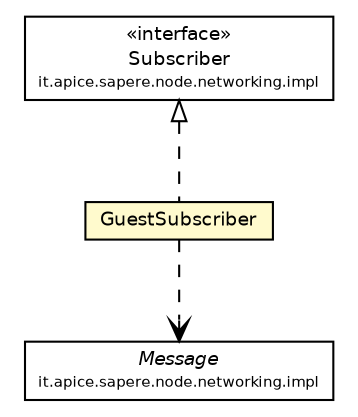 #!/usr/local/bin/dot
#
# Class diagram 
# Generated by UmlGraph version 4.4 (http://www.spinellis.gr/sw/umlgraph)
#

digraph G {
	edge [fontname="Helvetica",fontsize=10,labelfontname="Helvetica",labelfontsize=10];
	node [fontname="Helvetica",fontsize=10,shape=plaintext];
	// it.apice.sapere.node.networking.guestsmngt.impl.GuestSubscriber
	c2674 [label=<<table border="0" cellborder="1" cellspacing="0" cellpadding="2" port="p" bgcolor="lemonChiffon" href="./GuestSubscriber.html">
		<tr><td><table border="0" cellspacing="0" cellpadding="1">
			<tr><td> GuestSubscriber </td></tr>
		</table></td></tr>
		</table>>, fontname="Helvetica", fontcolor="black", fontsize=9.0];
	// it.apice.sapere.node.networking.impl.Subscriber
	c2678 [label=<<table border="0" cellborder="1" cellspacing="0" cellpadding="2" port="p" href="../../impl/Subscriber.html">
		<tr><td><table border="0" cellspacing="0" cellpadding="1">
			<tr><td> &laquo;interface&raquo; </td></tr>
			<tr><td> Subscriber </td></tr>
			<tr><td><font point-size="7.0"> it.apice.sapere.node.networking.impl </font></td></tr>
		</table></td></tr>
		</table>>, fontname="Helvetica", fontcolor="black", fontsize=9.0];
	// it.apice.sapere.node.networking.impl.Message
	c2684 [label=<<table border="0" cellborder="1" cellspacing="0" cellpadding="2" port="p" href="../../impl/Message.html">
		<tr><td><table border="0" cellspacing="0" cellpadding="1">
			<tr><td><font face="Helvetica-Oblique"> Message </font></td></tr>
			<tr><td><font point-size="7.0"> it.apice.sapere.node.networking.impl </font></td></tr>
		</table></td></tr>
		</table>>, fontname="Helvetica", fontcolor="black", fontsize=9.0];
	//it.apice.sapere.node.networking.guestsmngt.impl.GuestSubscriber implements it.apice.sapere.node.networking.impl.Subscriber
	c2678:p -> c2674:p [dir=back,arrowtail=empty,style=dashed];
	// it.apice.sapere.node.networking.guestsmngt.impl.GuestSubscriber DEPEND it.apice.sapere.node.networking.impl.Message
	c2674:p -> c2684:p [taillabel="", label="", headlabel="", fontname="Helvetica", fontcolor="black", fontsize=10.0, color="black", arrowhead=open, style=dashed];
}

